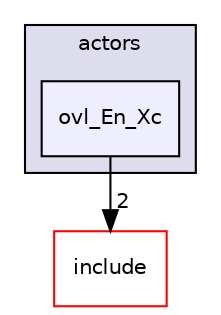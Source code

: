 digraph "src/overlays/actors/ovl_En_Xc" {
  compound=true
  node [ fontsize="10", fontname="Helvetica"];
  edge [ labelfontsize="10", labelfontname="Helvetica"];
  subgraph clusterdir_e93473484be31ce7bcb356bd643a22f8 {
    graph [ bgcolor="#ddddee", pencolor="black", label="actors" fontname="Helvetica", fontsize="10", URL="dir_e93473484be31ce7bcb356bd643a22f8.html"]
  dir_b8ecc262ba5e51a7d8cca76db5fa0d01 [shape=box, label="ovl_En_Xc", style="filled", fillcolor="#eeeeff", pencolor="black", URL="dir_b8ecc262ba5e51a7d8cca76db5fa0d01.html"];
  }
  dir_d44c64559bbebec7f509842c48db8b23 [shape=box label="include" fillcolor="white" style="filled" color="red" URL="dir_d44c64559bbebec7f509842c48db8b23.html"];
  dir_b8ecc262ba5e51a7d8cca76db5fa0d01->dir_d44c64559bbebec7f509842c48db8b23 [headlabel="2", labeldistance=1.5 headhref="dir_000384_000000.html"];
}
